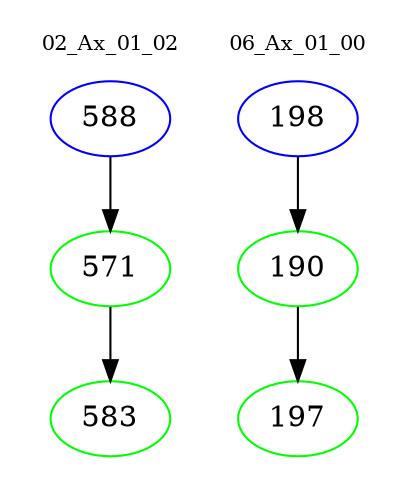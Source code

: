 digraph{
subgraph cluster_0 {
color = white
label = "02_Ax_01_02";
fontsize=10;
T0_588 [label="588", color="blue"]
T0_588 -> T0_571 [color="black"]
T0_571 [label="571", color="green"]
T0_571 -> T0_583 [color="black"]
T0_583 [label="583", color="green"]
}
subgraph cluster_1 {
color = white
label = "06_Ax_01_00";
fontsize=10;
T1_198 [label="198", color="blue"]
T1_198 -> T1_190 [color="black"]
T1_190 [label="190", color="green"]
T1_190 -> T1_197 [color="black"]
T1_197 [label="197", color="green"]
}
}
